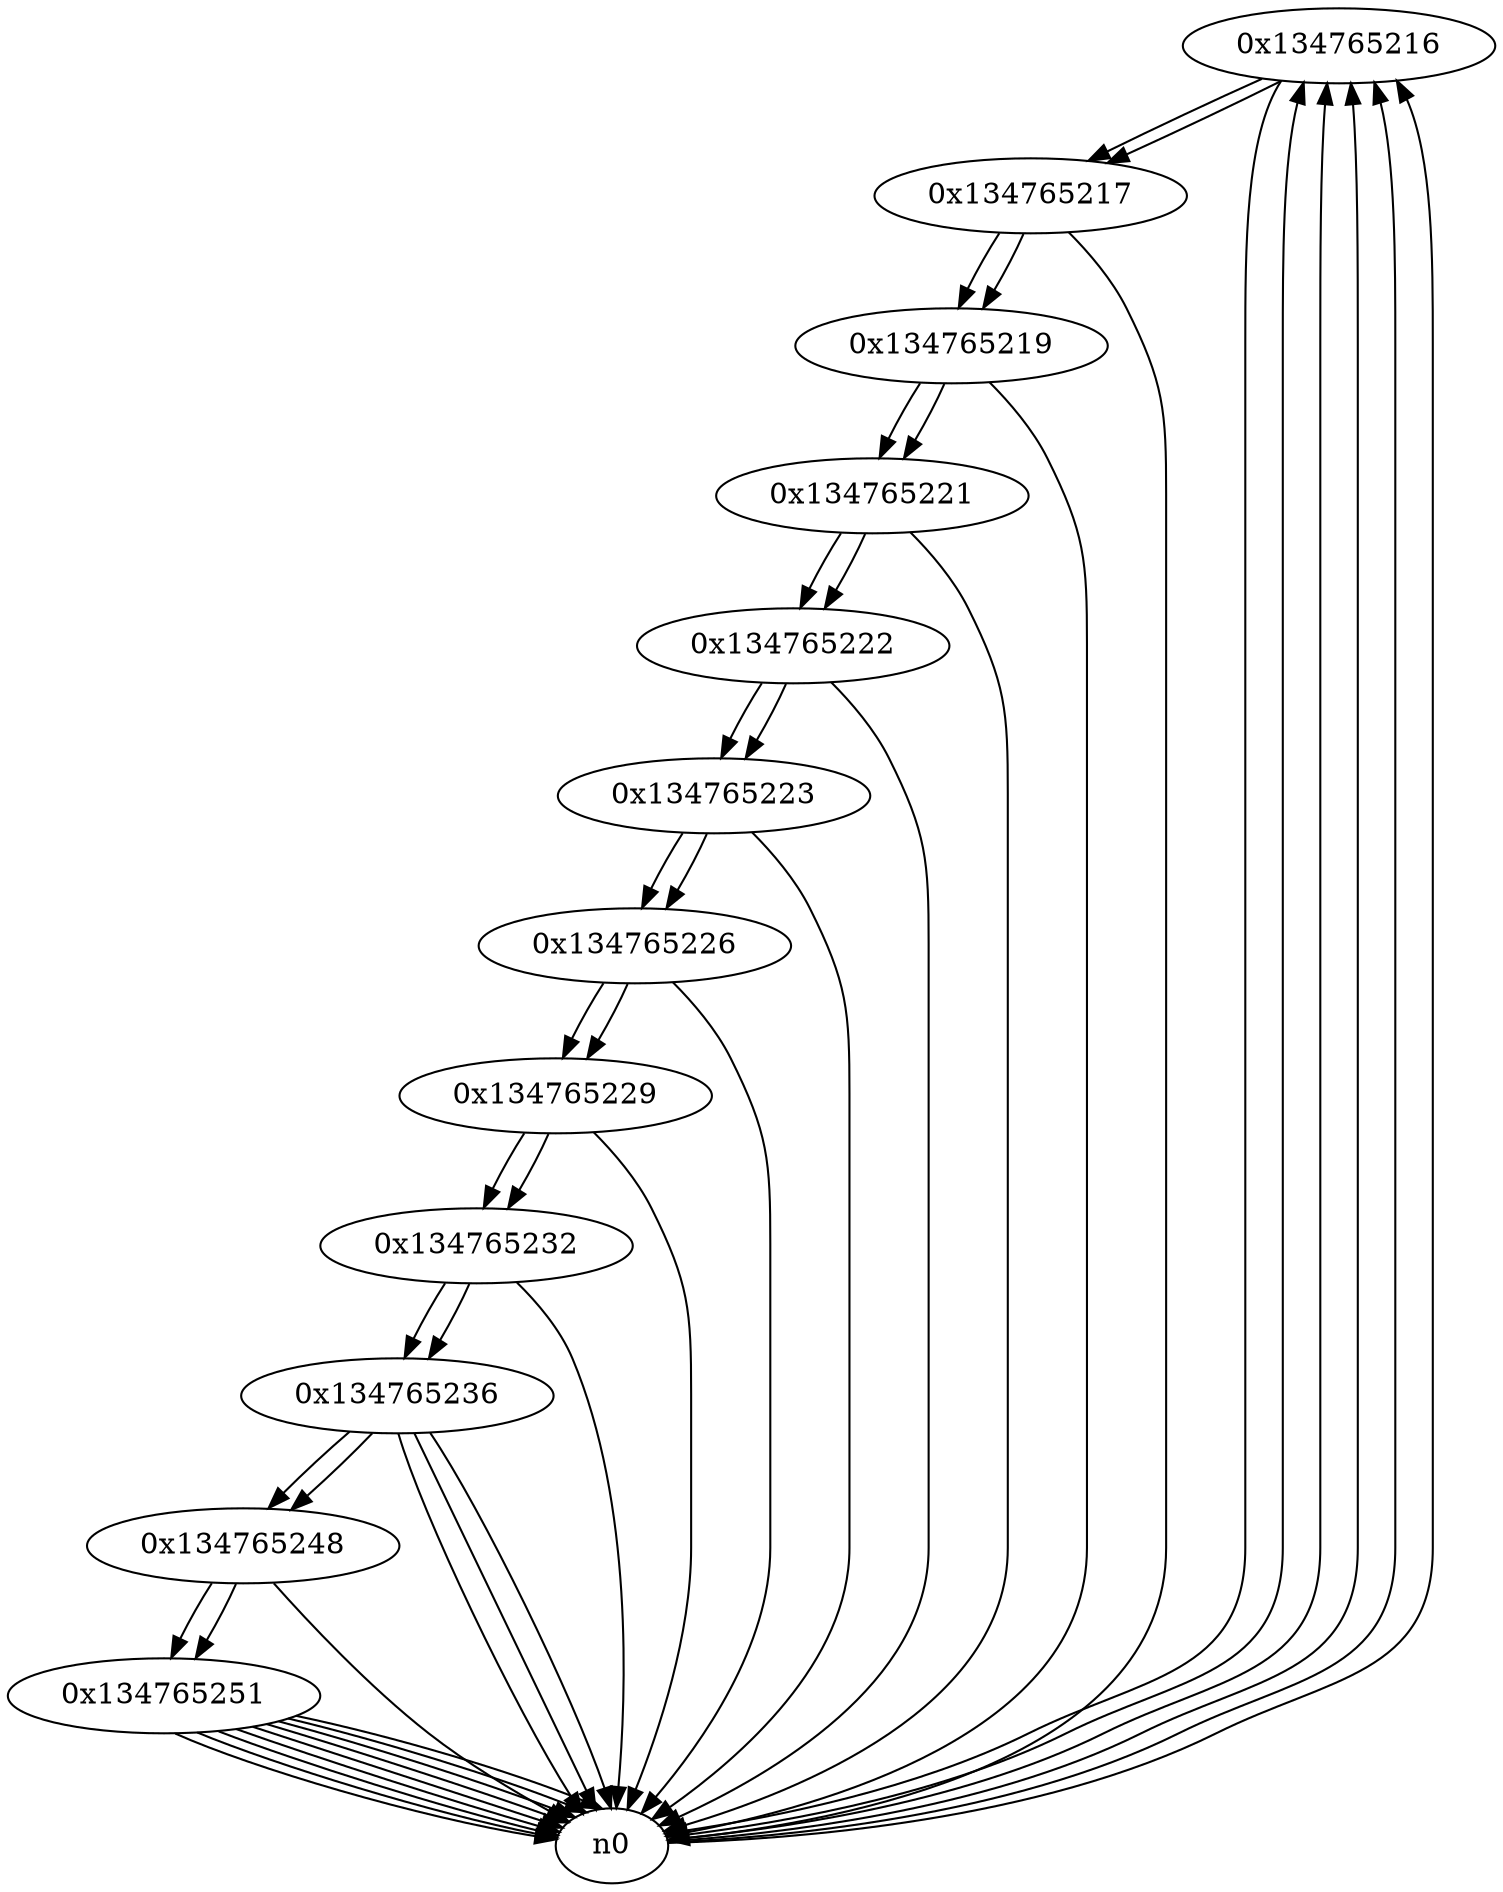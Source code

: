 digraph G{
/* nodes */
  n1 [label="0x134765216"]
  n2 [label="0x134765217"]
  n3 [label="0x134765219"]
  n4 [label="0x134765221"]
  n5 [label="0x134765222"]
  n6 [label="0x134765223"]
  n7 [label="0x134765226"]
  n8 [label="0x134765229"]
  n9 [label="0x134765232"]
  n10 [label="0x134765236"]
  n11 [label="0x134765248"]
  n12 [label="0x134765251"]
/* edges */
n1 -> n2;
n1 -> n0;
n0 -> n1;
n0 -> n1;
n0 -> n1;
n0 -> n1;
n0 -> n1;
n2 -> n3;
n2 -> n0;
n1 -> n2;
n3 -> n4;
n3 -> n0;
n2 -> n3;
n4 -> n5;
n4 -> n0;
n3 -> n4;
n5 -> n6;
n5 -> n0;
n4 -> n5;
n6 -> n7;
n6 -> n0;
n5 -> n6;
n7 -> n8;
n7 -> n0;
n6 -> n7;
n8 -> n9;
n8 -> n0;
n7 -> n8;
n9 -> n10;
n9 -> n0;
n8 -> n9;
n10 -> n11;
n10 -> n0;
n10 -> n0;
n10 -> n0;
n9 -> n10;
n11 -> n12;
n11 -> n0;
n10 -> n11;
n12 -> n0;
n12 -> n0;
n12 -> n0;
n12 -> n0;
n12 -> n0;
n12 -> n0;
n12 -> n0;
n12 -> n0;
n12 -> n0;
n11 -> n12;
}
